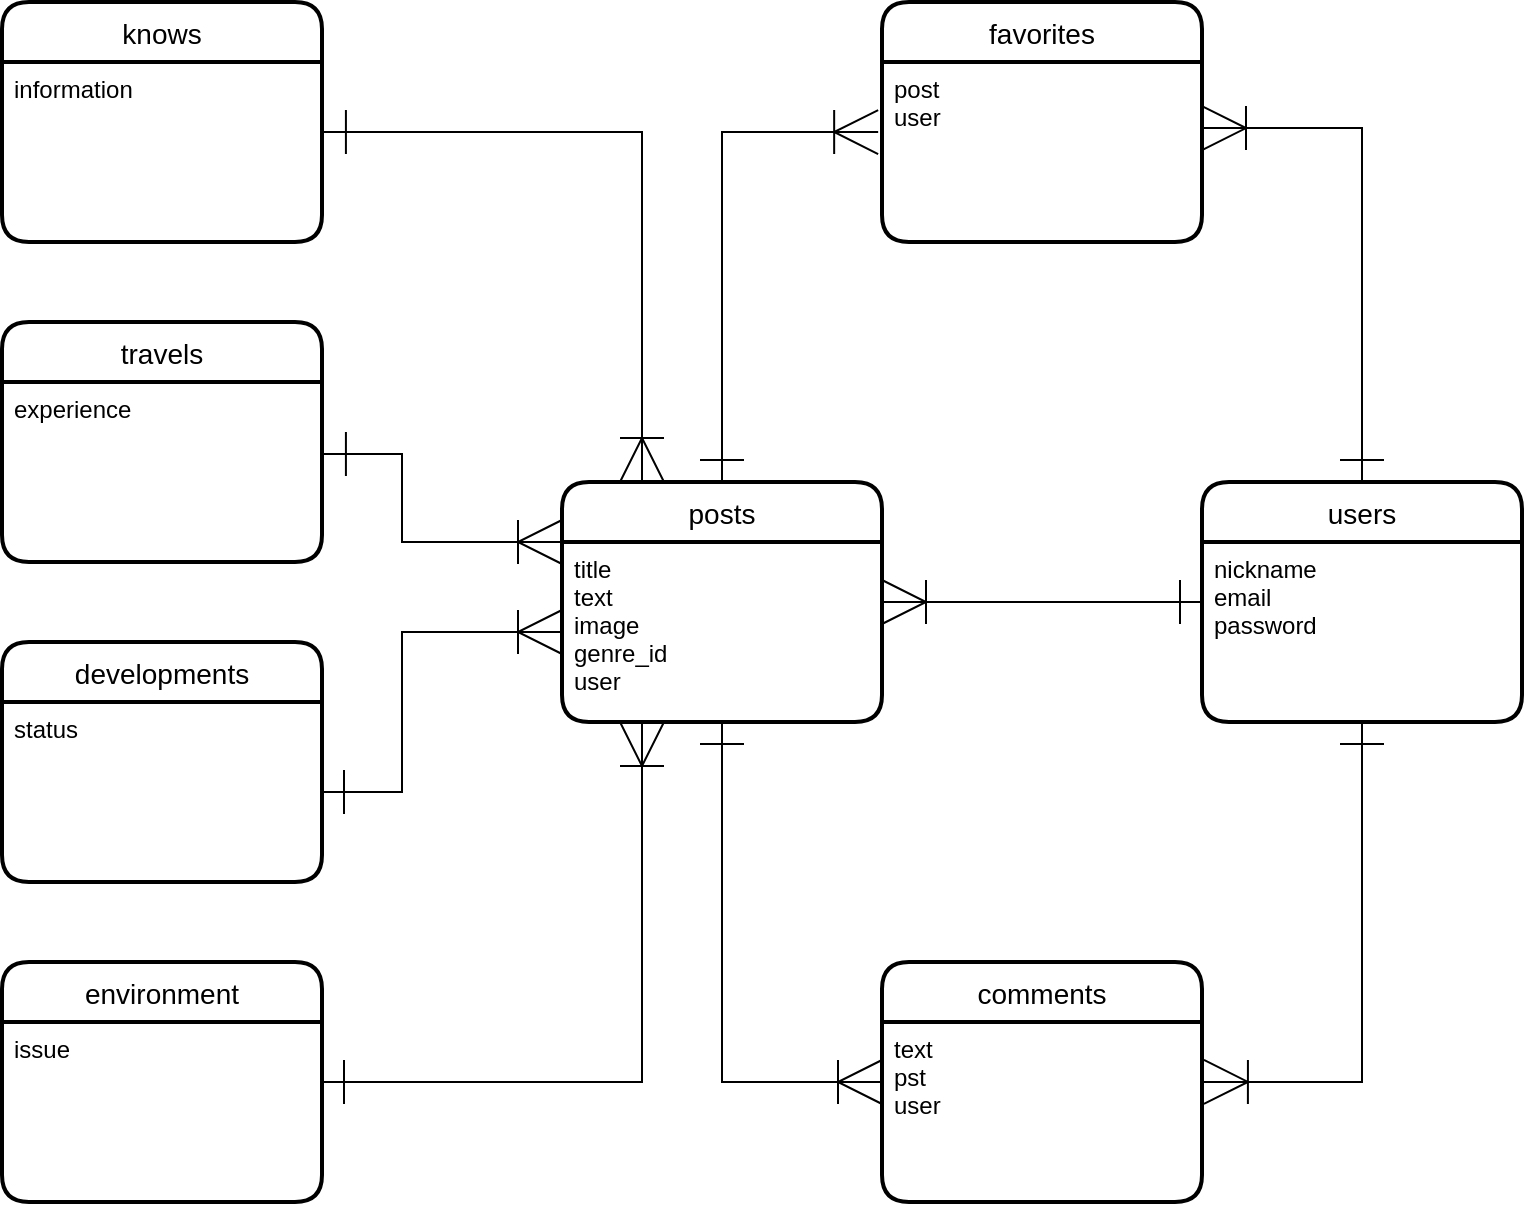<mxfile>
    <diagram id="WlHaBN3vrgjQHc4TCtQL" name="ページ1">
        <mxGraphModel dx="988" dy="823" grid="1" gridSize="10" guides="1" tooltips="1" connect="1" arrows="0" fold="1" page="1" pageScale="1" pageWidth="827" pageHeight="1169" math="0" shadow="0">
            <root>
                <mxCell id="0"/>
                <mxCell id="1" parent="0"/>
                <mxCell id="2" value="users" style="swimlane;childLayout=stackLayout;horizontal=1;startSize=30;horizontalStack=0;rounded=1;fontSize=14;fontStyle=0;strokeWidth=2;resizeParent=0;resizeLast=1;shadow=0;dashed=0;align=center;" parent="1" vertex="1">
                    <mxGeometry x="640" y="360" width="160" height="120" as="geometry"/>
                </mxCell>
                <mxCell id="3" value="nickname&#10;email&#10;password" style="align=left;strokeColor=none;fillColor=none;spacingLeft=4;fontSize=12;verticalAlign=top;resizable=0;rotatable=0;part=1;" parent="2" vertex="1">
                    <mxGeometry y="30" width="160" height="90" as="geometry"/>
                </mxCell>
                <mxCell id="4" value="posts" style="swimlane;childLayout=stackLayout;horizontal=1;startSize=30;horizontalStack=0;rounded=1;fontSize=14;fontStyle=0;strokeWidth=2;resizeParent=0;resizeLast=1;shadow=0;dashed=0;align=center;" parent="1" vertex="1">
                    <mxGeometry x="320" y="360" width="160" height="120" as="geometry"/>
                </mxCell>
                <mxCell id="5" value="title&#10;text&#10;image&#10;genre_id&#10;user" style="align=left;strokeColor=none;fillColor=none;spacingLeft=4;fontSize=12;verticalAlign=top;resizable=0;rotatable=0;part=1;" parent="4" vertex="1">
                    <mxGeometry y="30" width="160" height="90" as="geometry"/>
                </mxCell>
                <mxCell id="6" value="favorites" style="swimlane;childLayout=stackLayout;horizontal=1;startSize=30;horizontalStack=0;rounded=1;fontSize=14;fontStyle=0;strokeWidth=2;resizeParent=0;resizeLast=1;shadow=0;dashed=0;align=center;" parent="1" vertex="1">
                    <mxGeometry x="480" y="120" width="160" height="120" as="geometry"/>
                </mxCell>
                <mxCell id="7" value="post&#10;user" style="align=left;strokeColor=none;fillColor=none;spacingLeft=4;fontSize=12;verticalAlign=top;resizable=0;rotatable=0;part=1;" parent="6" vertex="1">
                    <mxGeometry y="30" width="160" height="90" as="geometry"/>
                </mxCell>
                <mxCell id="8" value="comments" style="swimlane;childLayout=stackLayout;horizontal=1;startSize=30;horizontalStack=0;rounded=1;fontSize=14;fontStyle=0;strokeWidth=2;resizeParent=0;resizeLast=1;shadow=0;dashed=0;align=center;" parent="1" vertex="1">
                    <mxGeometry x="480" y="600" width="160" height="120" as="geometry"/>
                </mxCell>
                <mxCell id="9" value="text&#10;pst&#10;user" style="align=left;strokeColor=none;fillColor=none;spacingLeft=4;fontSize=12;verticalAlign=top;resizable=0;rotatable=0;part=1;" parent="8" vertex="1">
                    <mxGeometry y="30" width="160" height="90" as="geometry"/>
                </mxCell>
                <mxCell id="10" value="knows" style="swimlane;childLayout=stackLayout;horizontal=1;startSize=30;horizontalStack=0;rounded=1;fontSize=14;fontStyle=0;strokeWidth=2;resizeParent=0;resizeLast=1;shadow=0;dashed=0;align=center;" parent="1" vertex="1">
                    <mxGeometry x="40" y="120" width="160" height="120" as="geometry"/>
                </mxCell>
                <mxCell id="11" value="information" style="align=left;strokeColor=none;fillColor=none;spacingLeft=4;fontSize=12;verticalAlign=top;resizable=0;rotatable=0;part=1;" parent="10" vertex="1">
                    <mxGeometry y="30" width="160" height="90" as="geometry"/>
                </mxCell>
                <mxCell id="12" value="travels" style="swimlane;childLayout=stackLayout;horizontal=1;startSize=30;horizontalStack=0;rounded=1;fontSize=14;fontStyle=0;strokeWidth=2;resizeParent=0;resizeLast=1;shadow=0;dashed=0;align=center;" parent="1" vertex="1">
                    <mxGeometry x="40" y="280" width="160" height="120" as="geometry"/>
                </mxCell>
                <mxCell id="13" value="experience" style="align=left;strokeColor=none;fillColor=none;spacingLeft=4;fontSize=12;verticalAlign=top;resizable=0;rotatable=0;part=1;" parent="12" vertex="1">
                    <mxGeometry y="30" width="160" height="90" as="geometry"/>
                </mxCell>
                <mxCell id="14" value="environment" style="swimlane;childLayout=stackLayout;horizontal=1;startSize=30;horizontalStack=0;rounded=1;fontSize=14;fontStyle=0;strokeWidth=2;resizeParent=0;resizeLast=1;shadow=0;dashed=0;align=center;" parent="1" vertex="1">
                    <mxGeometry x="40" y="600" width="160" height="120" as="geometry"/>
                </mxCell>
                <mxCell id="15" value="issue" style="align=left;strokeColor=none;fillColor=none;spacingLeft=4;fontSize=12;verticalAlign=top;resizable=0;rotatable=0;part=1;" parent="14" vertex="1">
                    <mxGeometry y="30" width="160" height="90" as="geometry"/>
                </mxCell>
                <mxCell id="16" value="developments" style="swimlane;childLayout=stackLayout;horizontal=1;startSize=30;horizontalStack=0;rounded=1;fontSize=14;fontStyle=0;strokeWidth=2;resizeParent=0;resizeLast=1;shadow=0;dashed=0;align=center;" parent="1" vertex="1">
                    <mxGeometry x="40" y="440" width="160" height="120" as="geometry"/>
                </mxCell>
                <mxCell id="17" value="status" style="align=left;strokeColor=none;fillColor=none;spacingLeft=4;fontSize=12;verticalAlign=top;resizable=0;rotatable=0;part=1;" parent="16" vertex="1">
                    <mxGeometry y="30" width="160" height="90" as="geometry"/>
                </mxCell>
                <mxCell id="18" value="" style="endArrow=ERone;html=1;rounded=0;entryX=0;entryY=0.5;entryDx=0;entryDy=0;startArrow=ERoneToMany;startFill=0;endSize=20;targetPerimeterSpacing=0;sourcePerimeterSpacing=0;strokeWidth=1;jumpSize=6;endFill=0;startSize=20;" edge="1" parent="1" target="2">
                    <mxGeometry relative="1" as="geometry">
                        <mxPoint x="480" y="420" as="sourcePoint"/>
                        <mxPoint x="490" y="420" as="targetPoint"/>
                    </mxGeometry>
                </mxCell>
                <mxCell id="19" value="" style="endArrow=ERone;html=1;rounded=0;entryX=0.5;entryY=0;entryDx=0;entryDy=0;startArrow=ERoneToMany;startFill=0;endSize=20;targetPerimeterSpacing=0;sourcePerimeterSpacing=0;strokeWidth=1;jumpSize=6;endFill=0;startSize=20;exitX=1;exitY=0.367;exitDx=0;exitDy=0;exitPerimeter=0;" edge="1" parent="1" source="7" target="2">
                    <mxGeometry relative="1" as="geometry">
                        <mxPoint x="660" y="140" as="sourcePoint"/>
                        <mxPoint x="610" y="430" as="targetPoint"/>
                        <Array as="points">
                            <mxPoint x="720" y="183"/>
                        </Array>
                    </mxGeometry>
                </mxCell>
                <mxCell id="20" value="" style="endArrow=ERone;html=1;rounded=0;entryX=0.5;entryY=0;entryDx=0;entryDy=0;startArrow=ERoneToMany;startFill=0;endSize=20;targetPerimeterSpacing=0;sourcePerimeterSpacing=0;strokeWidth=1;jumpSize=6;endFill=0;startSize=20;exitX=-0.012;exitY=0.389;exitDx=0;exitDy=0;exitPerimeter=0;" edge="1" parent="1" source="7" target="4">
                    <mxGeometry relative="1" as="geometry">
                        <mxPoint x="600" y="240" as="sourcePoint"/>
                        <mxPoint x="690" y="370" as="targetPoint"/>
                        <Array as="points">
                            <mxPoint x="400" y="185"/>
                        </Array>
                    </mxGeometry>
                </mxCell>
                <mxCell id="21" value="" style="endArrow=ERone;html=1;rounded=0;entryX=0.5;entryY=1;entryDx=0;entryDy=0;startArrow=ERoneToMany;startFill=0;endSize=20;targetPerimeterSpacing=0;sourcePerimeterSpacing=0;strokeWidth=1;jumpSize=6;endFill=0;startSize=20;exitX=1.006;exitY=0.333;exitDx=0;exitDy=0;exitPerimeter=0;" edge="1" parent="1" source="9" target="3">
                    <mxGeometry relative="1" as="geometry">
                        <mxPoint x="490" y="430" as="sourcePoint"/>
                        <mxPoint x="650" y="430" as="targetPoint"/>
                        <Array as="points">
                            <mxPoint x="720" y="660"/>
                        </Array>
                    </mxGeometry>
                </mxCell>
                <mxCell id="22" value="" style="endArrow=ERone;html=1;rounded=0;entryX=0.5;entryY=1;entryDx=0;entryDy=0;startArrow=ERoneToMany;startFill=0;endSize=20;targetPerimeterSpacing=0;sourcePerimeterSpacing=0;strokeWidth=1;jumpSize=6;endFill=0;startSize=20;exitX=0;exitY=0.5;exitDx=0;exitDy=0;" edge="1" parent="1" source="8" target="5">
                    <mxGeometry relative="1" as="geometry">
                        <mxPoint x="650" y="677.98" as="sourcePoint"/>
                        <mxPoint x="730" y="490" as="targetPoint"/>
                        <Array as="points">
                            <mxPoint x="400" y="660"/>
                        </Array>
                    </mxGeometry>
                </mxCell>
                <mxCell id="23" value="" style="endArrow=ERone;html=1;rounded=0;entryX=1.006;entryY=0.389;entryDx=0;entryDy=0;startArrow=ERoneToMany;startFill=0;endSize=20;targetPerimeterSpacing=0;sourcePerimeterSpacing=0;strokeWidth=1;jumpSize=6;endFill=0;startSize=20;exitX=0.25;exitY=0;exitDx=0;exitDy=0;entryPerimeter=0;" edge="1" parent="1" source="4" target="11">
                    <mxGeometry relative="1" as="geometry">
                        <mxPoint x="490" y="205" as="sourcePoint"/>
                        <mxPoint x="410" y="370" as="targetPoint"/>
                        <Array as="points">
                            <mxPoint x="360" y="185"/>
                        </Array>
                    </mxGeometry>
                </mxCell>
                <mxCell id="24" value="" style="endArrow=ERone;html=1;rounded=0;entryX=1.006;entryY=0.4;entryDx=0;entryDy=0;startArrow=ERoneToMany;startFill=0;endSize=20;targetPerimeterSpacing=0;sourcePerimeterSpacing=0;strokeWidth=1;jumpSize=6;endFill=0;startSize=20;exitX=0;exitY=0.25;exitDx=0;exitDy=0;entryPerimeter=0;" edge="1" parent="1" source="4" target="13">
                    <mxGeometry relative="1" as="geometry">
                        <mxPoint x="370" y="370" as="sourcePoint"/>
                        <mxPoint x="213.04" y="195.01" as="targetPoint"/>
                        <Array as="points">
                            <mxPoint x="240" y="390"/>
                            <mxPoint x="240" y="346"/>
                        </Array>
                    </mxGeometry>
                </mxCell>
                <mxCell id="25" value="" style="endArrow=ERone;html=1;rounded=0;entryX=1;entryY=0.5;entryDx=0;entryDy=0;startArrow=ERoneToMany;startFill=0;endSize=20;targetPerimeterSpacing=0;sourcePerimeterSpacing=0;strokeWidth=1;jumpSize=6;endFill=0;startSize=20;exitX=0;exitY=0.5;exitDx=0;exitDy=0;" edge="1" parent="1" source="5" target="17">
                    <mxGeometry relative="1" as="geometry">
                        <mxPoint x="330" y="400" as="sourcePoint"/>
                        <mxPoint x="210.96" y="356" as="targetPoint"/>
                        <Array as="points">
                            <mxPoint x="240" y="435"/>
                            <mxPoint x="240" y="515"/>
                        </Array>
                    </mxGeometry>
                </mxCell>
                <mxCell id="26" value="" style="endArrow=ERone;html=1;rounded=0;entryX=1;entryY=0.333;entryDx=0;entryDy=0;startArrow=ERoneToMany;startFill=0;endSize=20;targetPerimeterSpacing=0;sourcePerimeterSpacing=0;strokeWidth=1;jumpSize=6;endFill=0;startSize=20;exitX=0.25;exitY=1;exitDx=0;exitDy=0;entryPerimeter=0;" edge="1" parent="1" source="5" target="15">
                    <mxGeometry relative="1" as="geometry">
                        <mxPoint x="330" y="445" as="sourcePoint"/>
                        <mxPoint x="210" y="525" as="targetPoint"/>
                        <Array as="points">
                            <mxPoint x="360" y="660"/>
                        </Array>
                    </mxGeometry>
                </mxCell>
            </root>
        </mxGraphModel>
    </diagram>
</mxfile>